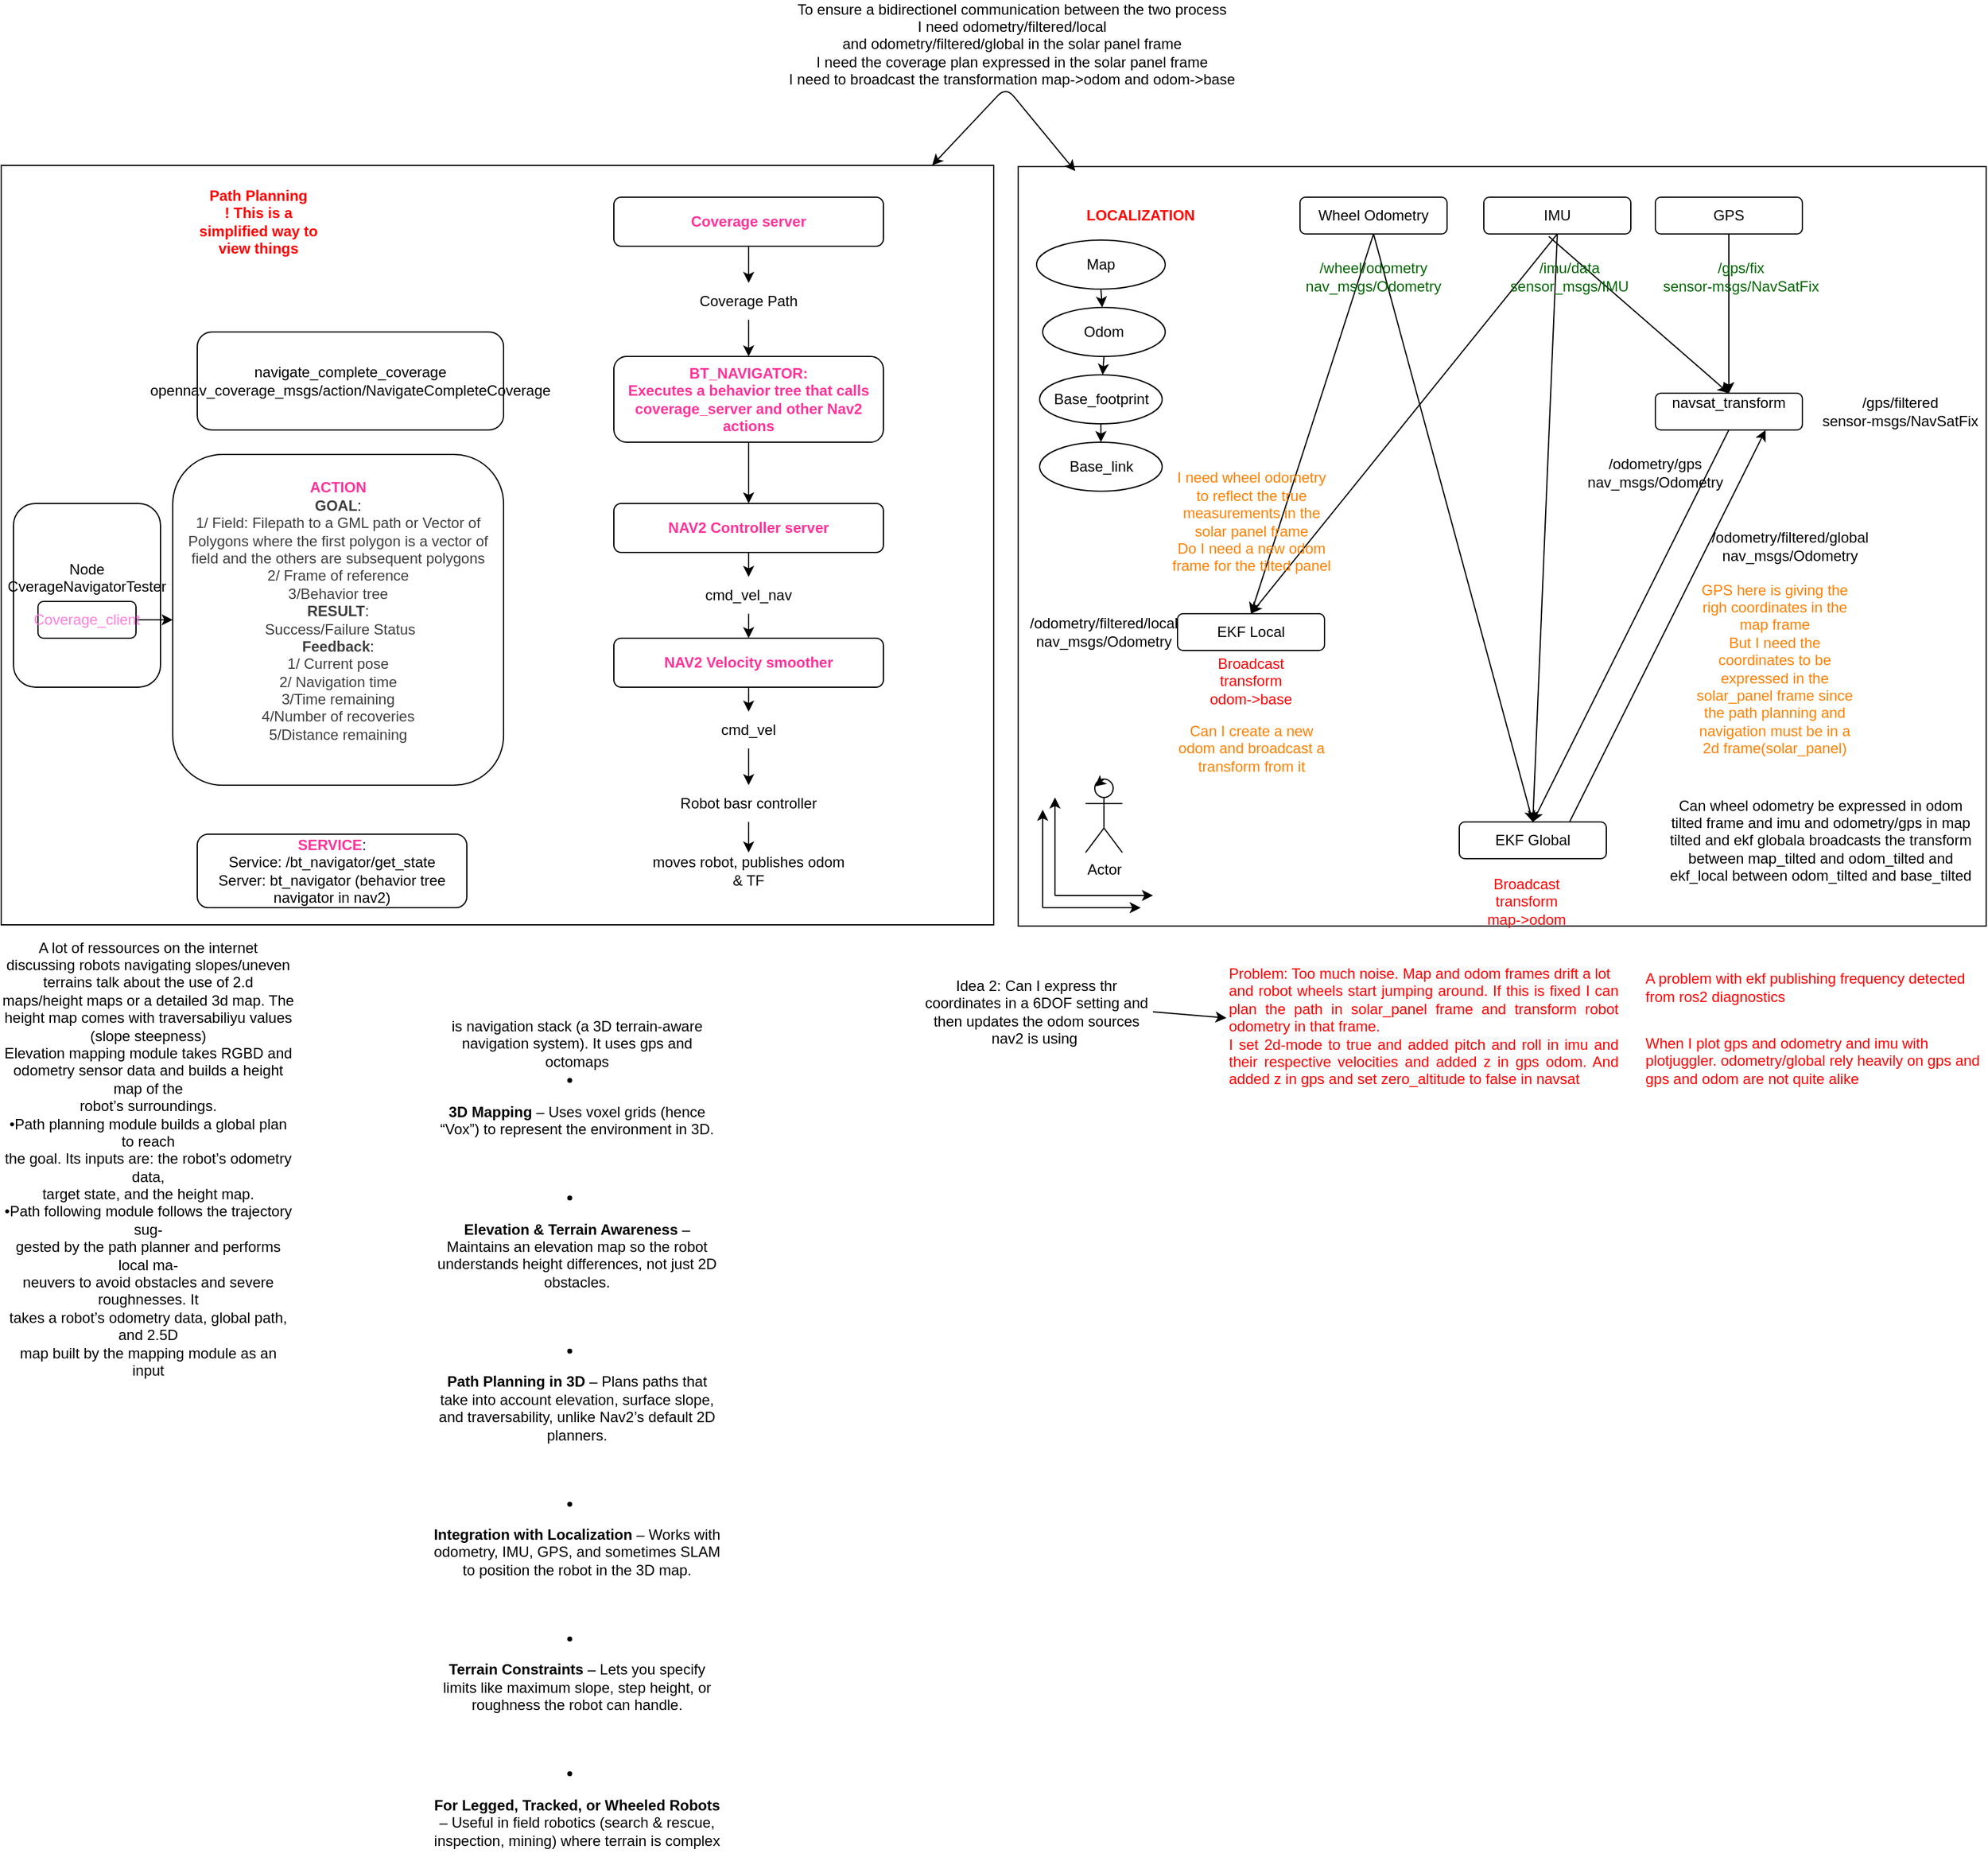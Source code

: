 <mxfile>
    <diagram id="3zLOXqMcMvEkxm14hXJ_" name="Page-1">
        <mxGraphModel dx="2293" dy="656" grid="1" gridSize="10" guides="1" tooltips="1" connect="1" arrows="1" fold="1" page="1" pageScale="1" pageWidth="850" pageHeight="1100" math="0" shadow="0">
            <root>
                <mxCell id="0"/>
                <mxCell id="1" parent="0"/>
                <mxCell id="36" value="" style="rounded=0;whiteSpace=wrap;html=1;shadow=0;" parent="1" vertex="1">
                    <mxGeometry x="-110" y="185" width="790" height="620" as="geometry"/>
                </mxCell>
                <mxCell id="13" style="edgeStyle=none;html=1;exitX=0.5;exitY=1;exitDx=0;exitDy=0;entryX=0.5;entryY=0;entryDx=0;entryDy=0;" parent="1" source="2" target="6" edge="1">
                    <mxGeometry relative="1" as="geometry"/>
                </mxCell>
                <mxCell id="2" value="navsat_transform&lt;div&gt;&lt;br&gt;&lt;/div&gt;" style="rounded=1;whiteSpace=wrap;html=1;" parent="1" vertex="1">
                    <mxGeometry x="410" y="370" width="120" height="30" as="geometry"/>
                </mxCell>
                <mxCell id="3" value="&lt;div&gt;GPS&lt;/div&gt;" style="rounded=1;whiteSpace=wrap;html=1;" parent="1" vertex="1">
                    <mxGeometry x="410" y="210" width="120" height="30" as="geometry"/>
                </mxCell>
                <mxCell id="15" style="edgeStyle=none;html=1;exitX=0.5;exitY=1;exitDx=0;exitDy=0;entryX=0.5;entryY=0;entryDx=0;entryDy=0;" parent="1" source="4" target="6" edge="1">
                    <mxGeometry relative="1" as="geometry"/>
                </mxCell>
                <mxCell id="19" style="edgeStyle=none;html=1;exitX=0.5;exitY=1;exitDx=0;exitDy=0;entryX=0.5;entryY=0;entryDx=0;entryDy=0;" parent="1" source="4" target="17" edge="1">
                    <mxGeometry relative="1" as="geometry">
                        <mxPoint x="160" y="520" as="targetPoint"/>
                    </mxGeometry>
                </mxCell>
                <mxCell id="4" value="&lt;div&gt;IMU&lt;/div&gt;" style="rounded=1;whiteSpace=wrap;html=1;" parent="1" vertex="1">
                    <mxGeometry x="270" y="210" width="120" height="30" as="geometry"/>
                </mxCell>
                <mxCell id="14" style="edgeStyle=none;html=1;exitX=0.5;exitY=1;exitDx=0;exitDy=0;entryX=0.5;entryY=0;entryDx=0;entryDy=0;" parent="1" source="5" target="6" edge="1">
                    <mxGeometry relative="1" as="geometry">
                        <mxPoint x="220" y="490" as="targetPoint"/>
                    </mxGeometry>
                </mxCell>
                <mxCell id="18" style="edgeStyle=none;html=1;exitX=0.5;exitY=1;exitDx=0;exitDy=0;entryX=0.5;entryY=0;entryDx=0;entryDy=0;" parent="1" source="5" target="17" edge="1">
                    <mxGeometry relative="1" as="geometry"/>
                </mxCell>
                <mxCell id="5" value="&lt;div&gt;Wheel Odometry&lt;/div&gt;" style="rounded=1;whiteSpace=wrap;html=1;" parent="1" vertex="1">
                    <mxGeometry x="120" y="210" width="120" height="30" as="geometry"/>
                </mxCell>
                <mxCell id="24" style="edgeStyle=none;html=1;exitX=0.75;exitY=0;exitDx=0;exitDy=0;entryX=0.75;entryY=1;entryDx=0;entryDy=0;" parent="1" source="6" target="2" edge="1">
                    <mxGeometry relative="1" as="geometry"/>
                </mxCell>
                <mxCell id="6" value="&lt;div&gt;EKF Global&lt;/div&gt;" style="rounded=1;whiteSpace=wrap;html=1;" parent="1" vertex="1">
                    <mxGeometry x="250" y="720" width="120" height="30" as="geometry"/>
                </mxCell>
                <mxCell id="10" style="edgeStyle=none;html=1;exitX=0.5;exitY=1;exitDx=0;exitDy=0;" parent="1" source="3" target="2" edge="1">
                    <mxGeometry relative="1" as="geometry"/>
                </mxCell>
                <mxCell id="7" value="/gps/fix&lt;div&gt;sensor-msgs/NavSatFix&lt;/div&gt;" style="text;html=1;align=center;verticalAlign=middle;whiteSpace=wrap;rounded=0;fontColor=#006600;" parent="1" vertex="1">
                    <mxGeometry x="410" y="260" width="140" height="30" as="geometry"/>
                </mxCell>
                <mxCell id="9" value="" style="endArrow=classic;html=1;exitX=0.442;exitY=1.067;exitDx=0;exitDy=0;exitPerimeter=0;entryX=0.5;entryY=0;entryDx=0;entryDy=0;" parent="1" source="4" target="2" edge="1">
                    <mxGeometry width="50" height="50" relative="1" as="geometry">
                        <mxPoint x="420" y="350" as="sourcePoint"/>
                        <mxPoint x="470" y="300" as="targetPoint"/>
                    </mxGeometry>
                </mxCell>
                <mxCell id="11" value="/imu/data&lt;div&gt;sensor_msgs/IMU&lt;/div&gt;" style="text;html=1;align=center;verticalAlign=middle;whiteSpace=wrap;rounded=0;fontColor=#006600;" parent="1" vertex="1">
                    <mxGeometry x="270" y="260" width="140" height="30" as="geometry"/>
                </mxCell>
                <mxCell id="16" value="/wheel/odometry&lt;div&gt;nav_msgs/Odometry&lt;/div&gt;" style="text;html=1;align=center;verticalAlign=middle;whiteSpace=wrap;rounded=0;fontColor=#006600;" parent="1" vertex="1">
                    <mxGeometry x="110" y="260" width="140" height="30" as="geometry"/>
                </mxCell>
                <mxCell id="17" value="&lt;div&gt;EKF Local&lt;/div&gt;" style="rounded=1;whiteSpace=wrap;html=1;" parent="1" vertex="1">
                    <mxGeometry x="20" y="550" width="120" height="30" as="geometry"/>
                </mxCell>
                <mxCell id="20" value="&lt;font style=&quot;color: rgb(255, 0, 0);&quot;&gt;Broadcast transform&lt;/font&gt;&lt;div&gt;&lt;font style=&quot;color: rgb(255, 0, 0);&quot;&gt;odom-&amp;gt;base&lt;/font&gt;&lt;/div&gt;" style="text;html=1;align=center;verticalAlign=middle;whiteSpace=wrap;rounded=0;fontColor=#FF0000;" parent="1" vertex="1">
                    <mxGeometry x="25" y="590" width="110" height="30" as="geometry"/>
                </mxCell>
                <mxCell id="21" value="&lt;font style=&quot;color: rgb(255, 0, 0);&quot;&gt;Broadcast transform&lt;/font&gt;&lt;div&gt;&lt;font style=&quot;color: rgb(255, 0, 0);&quot;&gt;map-&amp;gt;odom&lt;/font&gt;&lt;/div&gt;" style="text;html=1;align=center;verticalAlign=middle;whiteSpace=wrap;rounded=0;fontColor=#FF0000;" parent="1" vertex="1">
                    <mxGeometry x="250" y="770" width="110" height="30" as="geometry"/>
                </mxCell>
                <mxCell id="22" value="/odometry/gps&lt;div&gt;nav_msgs/Odometry&lt;/div&gt;" style="text;html=1;align=center;verticalAlign=middle;whiteSpace=wrap;rounded=0;" parent="1" vertex="1">
                    <mxGeometry x="380" y="420" width="60" height="30" as="geometry"/>
                </mxCell>
                <mxCell id="23" value="/odometry/filtered/global&lt;div&gt;nav_msgs/Odometry&lt;/div&gt;" style="text;html=1;align=center;verticalAlign=middle;whiteSpace=wrap;rounded=0;" parent="1" vertex="1">
                    <mxGeometry x="490" y="480" width="60" height="30" as="geometry"/>
                </mxCell>
                <mxCell id="27" value="/gps/filtered&lt;div&gt;sensor-msgs/NavSatFix&lt;/div&gt;" style="text;html=1;align=center;verticalAlign=middle;whiteSpace=wrap;rounded=0;" parent="1" vertex="1">
                    <mxGeometry x="540" y="370" width="140" height="30" as="geometry"/>
                </mxCell>
                <mxCell id="28" value="/odometry/filtered/local&lt;div&gt;nav_msgs/Odometry&lt;/div&gt;" style="text;html=1;align=center;verticalAlign=middle;whiteSpace=wrap;rounded=0;" parent="1" vertex="1">
                    <mxGeometry x="-110" y="550" width="140" height="30" as="geometry"/>
                </mxCell>
                <mxCell id="31" value="" style="group" parent="1" vertex="1" connectable="0">
                    <mxGeometry x="-90" y="710" width="90" height="80" as="geometry"/>
                </mxCell>
                <mxCell id="29" value="" style="endArrow=classic;html=1;movable=1;resizable=1;rotatable=1;deletable=1;editable=1;locked=0;connectable=1;" parent="31" edge="1">
                    <mxGeometry width="50" height="50" relative="1" as="geometry">
                        <mxPoint y="80" as="sourcePoint"/>
                        <mxPoint as="targetPoint"/>
                    </mxGeometry>
                </mxCell>
                <mxCell id="30" value="" style="endArrow=classic;html=1;movable=1;resizable=1;rotatable=1;deletable=1;editable=1;locked=0;connectable=1;" parent="31" edge="1">
                    <mxGeometry width="50" height="50" relative="1" as="geometry">
                        <mxPoint y="80" as="sourcePoint"/>
                        <mxPoint x="80" y="80" as="targetPoint"/>
                    </mxGeometry>
                </mxCell>
                <mxCell id="32" value="" style="group" parent="31" vertex="1" connectable="0">
                    <mxGeometry x="10" y="-10" width="80" height="80" as="geometry"/>
                </mxCell>
                <mxCell id="33" value="" style="endArrow=classic;html=1;movable=1;resizable=1;rotatable=1;deletable=1;editable=1;locked=0;connectable=1;" parent="32" edge="1">
                    <mxGeometry width="50" height="50" relative="1" as="geometry">
                        <mxPoint y="80" as="sourcePoint"/>
                        <mxPoint as="targetPoint"/>
                    </mxGeometry>
                </mxCell>
                <mxCell id="34" value="" style="endArrow=classic;html=1;movable=1;resizable=1;rotatable=1;deletable=1;editable=1;locked=0;connectable=1;" parent="32" edge="1">
                    <mxGeometry width="50" height="50" relative="1" as="geometry">
                        <mxPoint y="80" as="sourcePoint"/>
                        <mxPoint x="80" y="80" as="targetPoint"/>
                    </mxGeometry>
                </mxCell>
                <mxCell id="35" value="Can wheel odometry be expressed in odom tilted frame and imu and odometry/gps in map tilted and ekf globala broadcasts the transform between map_tilted and odom_tilted and ekf_local between odom_tilted and base_tilted" style="text;html=1;align=center;verticalAlign=middle;whiteSpace=wrap;rounded=0;" parent="1" vertex="1">
                    <mxGeometry x="420" y="720" width="250" height="30" as="geometry"/>
                </mxCell>
                <mxCell id="37" value="LOCALIZATION" style="text;html=1;align=center;verticalAlign=middle;whiteSpace=wrap;rounded=0;fontStyle=1;fontColor=#FF0000;" parent="1" vertex="1">
                    <mxGeometry x="-40" y="210" width="60" height="30" as="geometry"/>
                </mxCell>
                <mxCell id="54" value="Actor" style="shape=umlActor;verticalLabelPosition=bottom;verticalAlign=top;html=1;outlineConnect=0;" parent="1" vertex="1">
                    <mxGeometry x="-55" y="685" width="30" height="60" as="geometry"/>
                </mxCell>
                <mxCell id="55" value="" style="rounded=0;whiteSpace=wrap;html=1;shadow=0;" parent="1" vertex="1">
                    <mxGeometry x="-940" y="184" width="810" height="620" as="geometry"/>
                </mxCell>
                <mxCell id="56" value="Path Planning&lt;div&gt;! This is a simplified way to view things&lt;/div&gt;" style="text;html=1;align=center;verticalAlign=middle;whiteSpace=wrap;rounded=0;fontStyle=1;fontColor=#FF0000;" parent="1" vertex="1">
                    <mxGeometry x="-780" y="215" width="100" height="30" as="geometry"/>
                </mxCell>
                <mxCell id="59" value="&lt;div&gt;navigate_complete_coverage&lt;/div&gt;&lt;div&gt;opennav_coverage_msgs/action/NavigateCompleteCoverage&lt;/div&gt;" style="rounded=1;whiteSpace=wrap;html=1;" parent="1" vertex="1">
                    <mxGeometry x="-780" y="320" width="250" height="80" as="geometry"/>
                </mxCell>
                <mxCell id="60" value="&lt;div&gt;&lt;b&gt;&lt;font style=&quot;color: rgb(255, 51, 153);&quot;&gt;SERVICE&lt;/font&gt;&lt;/b&gt;:&lt;/div&gt;&lt;div&gt;Service: /bt_navigator/get_state&lt;/div&gt;&lt;div&gt;Server: bt_navigator (behavior tree navigator in nav2)&lt;/div&gt;" style="rounded=1;whiteSpace=wrap;html=1;" parent="1" vertex="1">
                    <mxGeometry x="-780" y="730" width="220" height="60" as="geometry"/>
                </mxCell>
                <mxCell id="77" value="&lt;b&gt;&lt;font style=&quot;color: rgb(255, 51, 153);&quot;&gt;ACTION&lt;/font&gt;&lt;/b&gt;&lt;div&gt;&lt;b style=&quot;color: rgb(63, 63, 63); scrollbar-color: rgb(226, 226, 226) rgb(251, 251, 251);&quot;&gt;GOAL&lt;/b&gt;&lt;span style=&quot;color: rgb(0, 0, 0);&quot;&gt;:&lt;/span&gt;&lt;div style=&quot;color: rgb(63, 63, 63); scrollbar-color: rgb(226, 226, 226) rgb(251, 251, 251);&quot;&gt;1/ Field: Filepath to a GML path or Vector of Polygons where the first polygon is a vector of field and the others are subsequent polygons&lt;/div&gt;&lt;div style=&quot;color: rgb(63, 63, 63); scrollbar-color: rgb(226, 226, 226) rgb(251, 251, 251);&quot;&gt;2/ Frame of reference&lt;/div&gt;&lt;div style=&quot;color: rgb(63, 63, 63); scrollbar-color: rgb(226, 226, 226) rgb(251, 251, 251);&quot;&gt;3/Behavior tree&lt;/div&gt;&lt;/div&gt;&lt;div style=&quot;color: rgb(63, 63, 63); scrollbar-color: rgb(226, 226, 226) rgb(251, 251, 251);&quot;&gt;&lt;b style=&quot;color: rgb(63, 63, 63); scrollbar-color: rgb(226, 226, 226) rgb(251, 251, 251);&quot;&gt;RESULT&lt;/b&gt;&lt;span style=&quot;color: rgb(0, 0, 0);&quot;&gt;:&lt;/span&gt;&lt;div style=&quot;color: rgb(63, 63, 63); scrollbar-color: rgb(226, 226, 226) rgb(251, 251, 251);&quot;&gt;&amp;nbsp;Success/Failure Status&lt;/div&gt;&lt;div style=&quot;color: rgb(63, 63, 63); scrollbar-color: rgb(226, 226, 226) rgb(251, 251, 251);&quot;&gt;&lt;b style=&quot;color: rgb(63, 63, 63); scrollbar-color: rgb(226, 226, 226) rgb(251, 251, 251);&quot;&gt;Feedback&lt;/b&gt;&lt;span style=&quot;color: rgb(0, 0, 0);&quot;&gt;:&lt;/span&gt;&lt;div style=&quot;color: rgb(63, 63, 63); scrollbar-color: rgb(226, 226, 226) rgb(251, 251, 251);&quot;&gt;1/ Current pose&lt;/div&gt;&lt;div style=&quot;color: rgb(63, 63, 63); scrollbar-color: rgb(226, 226, 226) rgb(251, 251, 251);&quot;&gt;2/ Navigation time&lt;/div&gt;&lt;div style=&quot;color: rgb(63, 63, 63); scrollbar-color: rgb(226, 226, 226) rgb(251, 251, 251);&quot;&gt;3/Time remaining&lt;/div&gt;&lt;div style=&quot;color: rgb(63, 63, 63); scrollbar-color: rgb(226, 226, 226) rgb(251, 251, 251);&quot;&gt;4/Number of recoveries&lt;/div&gt;&lt;div style=&quot;color: rgb(63, 63, 63); scrollbar-color: rgb(226, 226, 226) rgb(251, 251, 251);&quot;&gt;5/Distance remaining&lt;/div&gt;&lt;/div&gt;&lt;div style=&quot;color: rgb(63, 63, 63); scrollbar-color: rgb(226, 226, 226) rgb(251, 251, 251);&quot;&gt;&lt;br&gt;&lt;/div&gt;&lt;/div&gt;" style="whiteSpace=wrap;html=1;aspect=fixed;rounded=1;" parent="1" vertex="1">
                    <mxGeometry x="-800" y="420" width="270" height="270" as="geometry"/>
                </mxCell>
                <mxCell id="79" value="&lt;div&gt;Node CverageNavigatorTester&lt;/div&gt;&lt;div&gt;&lt;br&gt;&lt;/div&gt;&lt;div&gt;&lt;br&gt;&lt;/div&gt;" style="rounded=1;whiteSpace=wrap;html=1;" parent="1" vertex="1">
                    <mxGeometry x="-930" y="460" width="120" height="150" as="geometry"/>
                </mxCell>
                <mxCell id="81" style="edgeStyle=none;html=1;exitX=1;exitY=0.5;exitDx=0;exitDy=0;" parent="1" source="80" target="77" edge="1">
                    <mxGeometry relative="1" as="geometry"/>
                </mxCell>
                <mxCell id="80" value="&lt;font color=&quot;#ff7edb&quot;&gt;Coverage_client&lt;/font&gt;" style="rounded=1;whiteSpace=wrap;html=1;" parent="1" vertex="1">
                    <mxGeometry x="-910" y="540" width="80" height="30" as="geometry"/>
                </mxCell>
                <mxCell id="84" style="edgeStyle=none;html=1;exitX=0.5;exitY=1;exitDx=0;exitDy=0;" parent="1" source="82" target="83" edge="1">
                    <mxGeometry relative="1" as="geometry"/>
                </mxCell>
                <mxCell id="82" value="&lt;div&gt;&lt;b&gt;&lt;font style=&quot;color: rgb(255, 51, 153);&quot;&gt;NAV2 Controller server&lt;/font&gt;&lt;/b&gt;&lt;/div&gt;" style="rounded=1;whiteSpace=wrap;html=1;" parent="1" vertex="1">
                    <mxGeometry x="-440" y="460" width="220" height="40" as="geometry"/>
                </mxCell>
                <mxCell id="86" style="edgeStyle=none;html=1;exitX=0.5;exitY=1;exitDx=0;exitDy=0;entryX=0.5;entryY=0;entryDx=0;entryDy=0;" parent="1" source="83" target="85" edge="1">
                    <mxGeometry relative="1" as="geometry"/>
                </mxCell>
                <mxCell id="83" value="cmd_vel_nav" style="text;html=1;align=center;verticalAlign=middle;whiteSpace=wrap;rounded=0;" parent="1" vertex="1">
                    <mxGeometry x="-400" y="520" width="140" height="30" as="geometry"/>
                </mxCell>
                <mxCell id="88" style="edgeStyle=none;html=1;exitX=0.5;exitY=1;exitDx=0;exitDy=0;entryX=0.5;entryY=0;entryDx=0;entryDy=0;" parent="1" source="85" target="87" edge="1">
                    <mxGeometry relative="1" as="geometry"/>
                </mxCell>
                <mxCell id="85" value="&lt;div&gt;&lt;b&gt;&lt;font style=&quot;color: rgb(255, 51, 153);&quot;&gt;NAV2 Velocity smoother&lt;/font&gt;&lt;/b&gt;&lt;/div&gt;" style="rounded=1;whiteSpace=wrap;html=1;" parent="1" vertex="1">
                    <mxGeometry x="-440" y="570" width="220" height="40" as="geometry"/>
                </mxCell>
                <mxCell id="97" style="edgeStyle=none;html=1;exitX=0.5;exitY=1;exitDx=0;exitDy=0;entryX=0.5;entryY=0;entryDx=0;entryDy=0;" parent="1" source="87" target="96" edge="1">
                    <mxGeometry relative="1" as="geometry"/>
                </mxCell>
                <mxCell id="87" value="cmd_vel" style="text;html=1;align=center;verticalAlign=middle;whiteSpace=wrap;rounded=0;" parent="1" vertex="1">
                    <mxGeometry x="-400" y="630" width="140" height="30" as="geometry"/>
                </mxCell>
                <mxCell id="93" style="edgeStyle=none;html=1;exitX=0.5;exitY=1;exitDx=0;exitDy=0;entryX=0.5;entryY=0;entryDx=0;entryDy=0;" parent="1" source="89" target="92" edge="1">
                    <mxGeometry relative="1" as="geometry"/>
                </mxCell>
                <mxCell id="89" value="&lt;div&gt;&lt;b&gt;&lt;font style=&quot;color: rgb(255, 51, 153);&quot;&gt;Coverage server&lt;/font&gt;&lt;/b&gt;&lt;/div&gt;" style="rounded=1;whiteSpace=wrap;html=1;" parent="1" vertex="1">
                    <mxGeometry x="-440" y="210" width="220" height="40" as="geometry"/>
                </mxCell>
                <mxCell id="95" style="edgeStyle=none;html=1;exitX=0.5;exitY=1;exitDx=0;exitDy=0;" parent="1" source="90" target="82" edge="1">
                    <mxGeometry relative="1" as="geometry"/>
                </mxCell>
                <mxCell id="90" value="&lt;div&gt;&lt;b&gt;&lt;font style=&quot;color: rgb(255, 51, 153);&quot;&gt;BT_NAVIGATOR:&lt;/font&gt;&lt;/b&gt;&lt;/div&gt;&lt;div&gt;&lt;b&gt;&lt;font style=&quot;color: rgb(255, 51, 153);&quot;&gt;Executes a behavior tree that calls coverage_server and other Nav2 actions&lt;/font&gt;&lt;/b&gt;&lt;/div&gt;" style="rounded=1;whiteSpace=wrap;html=1;" parent="1" vertex="1">
                    <mxGeometry x="-440" y="340" width="220" height="70" as="geometry"/>
                </mxCell>
                <mxCell id="94" style="edgeStyle=none;html=1;exitX=0.5;exitY=1;exitDx=0;exitDy=0;entryX=0.5;entryY=0;entryDx=0;entryDy=0;" parent="1" source="92" target="90" edge="1">
                    <mxGeometry relative="1" as="geometry"/>
                </mxCell>
                <mxCell id="92" value="Coverage Path" style="text;html=1;align=center;verticalAlign=middle;whiteSpace=wrap;rounded=0;" parent="1" vertex="1">
                    <mxGeometry x="-400" y="280" width="140" height="30" as="geometry"/>
                </mxCell>
                <mxCell id="99" style="edgeStyle=none;html=1;exitX=0.5;exitY=1;exitDx=0;exitDy=0;entryX=0.5;entryY=0;entryDx=0;entryDy=0;" parent="1" source="96" target="98" edge="1">
                    <mxGeometry relative="1" as="geometry"/>
                </mxCell>
                <mxCell id="96" value="Robot basr controller" style="text;html=1;align=center;verticalAlign=middle;whiteSpace=wrap;rounded=0;" parent="1" vertex="1">
                    <mxGeometry x="-400" y="690" width="140" height="30" as="geometry"/>
                </mxCell>
                <mxCell id="98" value="moves robot, publishes odom &amp;amp; TF" style="text;html=1;align=center;verticalAlign=middle;whiteSpace=wrap;rounded=0;" parent="1" vertex="1">
                    <mxGeometry x="-415" y="745" width="170" height="30" as="geometry"/>
                </mxCell>
                <mxCell id="100" value="To ensure a bidirectionel communication between the two process&lt;div&gt;I need odometry/filtered/local&lt;/div&gt;&lt;div&gt;and odometry/filtered/global in the solar panel frame&lt;/div&gt;&lt;div&gt;I need the coverage plan expressed in the solar panel frame&lt;/div&gt;&lt;div&gt;I need to broadcast the transformation map-&amp;gt;odom and odom-&amp;gt;base&lt;/div&gt;" style="text;html=1;align=center;verticalAlign=middle;whiteSpace=wrap;rounded=0;" parent="1" vertex="1">
                    <mxGeometry x="-415" y="80" width="600" height="10" as="geometry"/>
                </mxCell>
                <mxCell id="101" value="" style="endArrow=classic;startArrow=classic;html=1;entryX=0.059;entryY=0.006;entryDx=0;entryDy=0;entryPerimeter=0;exitX=0.938;exitY=0;exitDx=0;exitDy=0;exitPerimeter=0;" parent="1" source="55" target="36" edge="1">
                    <mxGeometry width="50" height="50" relative="1" as="geometry">
                        <mxPoint x="-170" y="194" as="sourcePoint"/>
                        <mxPoint x="-70" y="180" as="targetPoint"/>
                        <Array as="points">
                            <mxPoint x="-120" y="120"/>
                        </Array>
                    </mxGeometry>
                </mxCell>
                <mxCell id="102" value="&lt;font style=&quot;color: rgb(255, 128, 0);&quot;&gt;I need wheel odometry to reflect the true measurements in the solar panel frame&lt;/font&gt;&lt;div&gt;&lt;font style=&quot;color: rgb(255, 128, 0);&quot;&gt;Do I need a new odom frame for the tilted panel&lt;/font&gt;&lt;/div&gt;" style="text;html=1;align=center;verticalAlign=middle;whiteSpace=wrap;rounded=0;fontColor=#FF3333;" parent="1" vertex="1">
                    <mxGeometry x="12.5" y="450" width="135" height="50" as="geometry"/>
                </mxCell>
                <mxCell id="109" style="edgeStyle=none;html=1;exitX=0.5;exitY=1;exitDx=0;exitDy=0;" parent="1" source="105" target="106" edge="1">
                    <mxGeometry relative="1" as="geometry"/>
                </mxCell>
                <mxCell id="105" value="Map" style="ellipse;whiteSpace=wrap;html=1;" parent="1" vertex="1">
                    <mxGeometry x="-95" y="245" width="105" height="40" as="geometry"/>
                </mxCell>
                <mxCell id="110" style="edgeStyle=none;html=1;exitX=0.5;exitY=1;exitDx=0;exitDy=0;" parent="1" source="106" target="107" edge="1">
                    <mxGeometry relative="1" as="geometry"/>
                </mxCell>
                <mxCell id="106" value="Odom" style="ellipse;whiteSpace=wrap;html=1;" parent="1" vertex="1">
                    <mxGeometry x="-90" y="300" width="100" height="40" as="geometry"/>
                </mxCell>
                <mxCell id="111" style="edgeStyle=none;html=1;exitX=0.5;exitY=1;exitDx=0;exitDy=0;entryX=0.5;entryY=0;entryDx=0;entryDy=0;" parent="1" source="107" target="108" edge="1">
                    <mxGeometry relative="1" as="geometry"/>
                </mxCell>
                <mxCell id="107" value="Base_footprint" style="ellipse;whiteSpace=wrap;html=1;" parent="1" vertex="1">
                    <mxGeometry x="-92.5" y="355" width="100" height="40" as="geometry"/>
                </mxCell>
                <mxCell id="108" value="Base_link" style="ellipse;whiteSpace=wrap;html=1;" parent="1" vertex="1">
                    <mxGeometry x="-92.5" y="410" width="100" height="40" as="geometry"/>
                </mxCell>
                <mxCell id="113" value="&lt;font style=&quot;color: rgb(255, 128, 0);&quot;&gt;Can I create a new odom and broadcast a transform from it&lt;/font&gt;" style="text;html=1;align=center;verticalAlign=middle;whiteSpace=wrap;rounded=0;fontColor=#FF3333;" parent="1" vertex="1">
                    <mxGeometry x="12.5" y="635" width="135" height="50" as="geometry"/>
                </mxCell>
                <mxCell id="114" style="edgeStyle=none;html=1;exitX=0.5;exitY=0;exitDx=0;exitDy=0;exitPerimeter=0;entryX=0.25;entryY=0.1;entryDx=0;entryDy=0;entryPerimeter=0;" parent="1" source="54" target="54" edge="1">
                    <mxGeometry relative="1" as="geometry"/>
                </mxCell>
                <mxCell id="116" value="&lt;font style=&quot;color: rgb(255, 128, 0);&quot;&gt;GPS here is giving the righ coordinates in the map frame&lt;/font&gt;&lt;div&gt;&lt;font style=&quot;color: rgb(255, 128, 0);&quot;&gt;But I need the coordinates to be expressed in the solar_panel frame since the path planning and navigation must be in a 2d frame(solar_panel)&lt;/font&gt;&lt;/div&gt;" style="text;html=1;align=center;verticalAlign=middle;whiteSpace=wrap;rounded=0;fontColor=#FF3333;" parent="1" vertex="1">
                    <mxGeometry x="440" y="570" width="135" height="50" as="geometry"/>
                </mxCell>
                <mxCell id="120" style="edgeStyle=none;html=1;exitX=1;exitY=0.5;exitDx=0;exitDy=0;entryX=0;entryY=1;entryDx=0;entryDy=0;" edge="1" parent="1" source="118" target="119">
                    <mxGeometry relative="1" as="geometry">
                        <mxPoint x="60" y="855" as="targetPoint"/>
                    </mxGeometry>
                </mxCell>
                <mxCell id="118" value="&lt;span style=&quot;color: rgb(0, 0, 0);&quot;&gt;Idea 2: Can I express thr coordinates in a 6DOF setting and then updates the odom sources nav2 is using&amp;nbsp;&lt;/span&gt;" style="text;html=1;align=center;verticalAlign=middle;whiteSpace=wrap;rounded=0;" parent="1" vertex="1">
                    <mxGeometry x="-190" y="860" width="190" height="30" as="geometry"/>
                </mxCell>
                <mxCell id="119" value="&lt;div style=&quot;text-align: justify;&quot;&gt;&lt;span style=&quot;background-color: light-dark(rgb(251, 251, 251), rgb(21, 21, 21)); text-align: center;&quot;&gt;&lt;font style=&quot;color: rgb(255, 0, 0);&quot;&gt;Problem: Too much noise. Map and odom frames drift a lot&lt;/font&gt;&lt;/span&gt;&lt;/div&gt;&lt;div style=&quot;text-align: justify;&quot;&gt;&lt;span style=&quot;font-family: Helvetica; font-size: 12px; font-style: normal; font-variant-ligatures: normal; font-variant-caps: normal; font-weight: 400; letter-spacing: normal; orphans: 2; text-align: center; text-indent: 0px; text-transform: none; widows: 2; word-spacing: 0px; -webkit-text-stroke-width: 0px; white-space: normal; background-color: rgb(251, 251, 251); text-decoration-thickness: initial; text-decoration-style: initial; text-decoration-color: initial; float: none; display: inline !important;&quot;&gt;&lt;font style=&quot;color: rgb(255, 0, 0);&quot;&gt;and robot wheels start jumping around. If this is fixed I can plan the path in solar_panel frame and transform robot odometry in that frame.&lt;/font&gt;&lt;/span&gt;&lt;/div&gt;&lt;div style=&quot;text-align: justify;&quot;&gt;&lt;span style=&quot;font-style: normal; font-variant-ligatures: normal; font-variant-caps: normal; font-weight: 400; letter-spacing: normal; orphans: 2; text-align: center; text-indent: 0px; text-transform: none; widows: 2; word-spacing: 0px; -webkit-text-stroke-width: 0px; text-decoration-thickness: initial; text-decoration-style: initial; text-decoration-color: initial; float: none; background-color: rgb(251, 251, 251); display: inline !important;&quot;&gt;&lt;font style=&quot;font-family: Helvetica; font-size: 12px; white-space: normal; background-color: light-dark(rgb(251, 251, 251), rgb(21, 21, 21)); color: rgb(255, 0, 0);&quot;&gt;I set 2d-mode to true and added pitch and roll in imu and their respective velocities and added z in gps odom. And added z in gps and set zero_altitude to false in navsat&lt;/font&gt;&lt;/span&gt;&lt;/div&gt;" style="text;whiteSpace=wrap;html=1;fontColor=#FF0000;" vertex="1" parent="1">
                    <mxGeometry x="60" y="830" width="320" height="50" as="geometry"/>
                </mxCell>
                <mxCell id="121" value="&lt;font style=&quot;color: rgb(255, 0, 0);&quot;&gt;A problem with ekf publishing frequency detected from ros2 diagnostics&lt;/font&gt;" style="text;html=1;align=left;verticalAlign=middle;whiteSpace=wrap;rounded=0;" vertex="1" parent="1">
                    <mxGeometry x="400" y="840" width="280" height="30" as="geometry"/>
                </mxCell>
                <mxCell id="123" value="&lt;font color=&quot;#ff0000&quot;&gt;When I plot gps and odometry and imu with plotjuggler. odometry/global rely heavily on gps and gps and odom are not quite alike&lt;/font&gt;" style="text;html=1;align=left;verticalAlign=middle;whiteSpace=wrap;rounded=0;" vertex="1" parent="1">
                    <mxGeometry x="400" y="900" width="280" height="30" as="geometry"/>
                </mxCell>
                <mxCell id="124" value="A lot of ressources on the internet discussing robots navigating slopes/uneven terrains talk about the use of 2.d maps/height maps or a detailed 3d map. The height map comes with traversabiliyu values (slope steepness)&lt;div&gt;&lt;div class=&quot;t m0 x15 h6 yb8 ff7 fs1 fc0 sc0 ls45&quot;&gt;&lt;span class=&quot;ff3 ls7 ws9c&quot;&gt;Elevation&lt;span class=&quot;_&quot;&gt; &lt;/span&gt;mapping&lt;span class=&quot;_&quot;&gt; &lt;/span&gt;&lt;span class=&quot;ff8 ws9d&quot;&gt;module&lt;span class=&quot;_&quot;&gt; &lt;/span&gt;takes&lt;span class=&quot;_&quot;&gt; &lt;/span&gt;RGBD&lt;span class=&quot;_&quot;&gt; &lt;/span&gt;and&lt;/span&gt;&lt;/span&gt;&lt;/div&gt;&lt;div class=&quot;t m0 x16 h6 yb9 ff8 fs1 fc0 sc0 ls7 ws9e&quot;&gt;odometry&lt;span class=&quot;_&quot;&gt; &lt;/span&gt;sensor&lt;span class=&quot;_&quot;&gt; &lt;/span&gt;data&lt;span class=&quot;_&quot;&gt; &lt;/span&gt;and&lt;span class=&quot;_&quot;&gt; &lt;/span&gt;builds&lt;span class=&quot;_&quot;&gt; &lt;/span&gt;a&lt;span class=&quot;_&quot;&gt; &lt;/span&gt;height&lt;span class=&quot;_&quot;&gt; &lt;/span&gt;map&lt;span class=&quot;_&quot;&gt; &lt;/span&gt;of&lt;span class=&quot;_&quot;&gt; &lt;/span&gt;the&lt;/div&gt;&lt;div class=&quot;t m0 x16 h6 yba ff8 fs1 fc0 sc0 ls7 ws12&quot;&gt;robot’s&lt;span class=&quot;_&quot;&gt; &lt;/span&gt;surroundings.&lt;/div&gt;&lt;div class=&quot;t m0 x15 h6 ybb ff7 fs1 fc0 sc0 ls45&quot;&gt;•&lt;span class=&quot;ff3 ls7 ws9f&quot;&gt;Path&lt;span class=&quot;_&quot;&gt; &lt;/span&gt;planning&lt;span class=&quot;_&quot;&gt; &lt;/span&gt;&lt;span class=&quot;ff8 wsa0&quot;&gt;module&lt;span class=&quot;_&quot;&gt; &lt;/span&gt;builds&lt;span class=&quot;_&quot;&gt; &lt;/span&gt;a&lt;span class=&quot;_&quot;&gt; &lt;/span&gt;global&lt;span class=&quot;_&quot;&gt; &lt;/span&gt;plan&lt;span class=&quot;_&quot;&gt; &lt;/span&gt;to&lt;span class=&quot;_&quot;&gt; &lt;/span&gt;reach&lt;/span&gt;&lt;/span&gt;&lt;/div&gt;&lt;div class=&quot;t m0 x16 h6 ybc ff8 fs1 fc0 sc0 ls7 wsa1&quot;&gt;the&lt;span class=&quot;_&quot;&gt; &lt;/span&gt;goal.&lt;span class=&quot;_&quot;&gt; &lt;/span&gt;Its&lt;span class=&quot;_&quot;&gt; &lt;/span&gt;inputs&lt;span class=&quot;_&quot;&gt; &lt;/span&gt;are:&lt;span class=&quot;_&quot;&gt; &lt;/span&gt;the&lt;span class=&quot;_&quot;&gt; &lt;/span&gt;robot’s&lt;span class=&quot;_&quot;&gt; &lt;/span&gt;odometry&lt;span class=&quot;_&quot;&gt; &lt;/span&gt;data,&lt;/div&gt;&lt;div class=&quot;t m0 x16 h6 ybd ff8 fs1 fc0 sc0 ls7 ws12&quot;&gt;target&lt;span class=&quot;_&quot;&gt; &lt;/span&gt;state,&lt;span class=&quot;_&quot;&gt; &lt;/span&gt;and&lt;span class=&quot;_&quot;&gt; &lt;/span&gt;the&lt;span class=&quot;_&quot;&gt; &lt;/span&gt;height&lt;span class=&quot;_&quot;&gt; &lt;/span&gt;map.&lt;/div&gt;&lt;div class=&quot;t m0 x15 h6 ybe ff7 fs1 fc0 sc0 ls45&quot;&gt;•&lt;span class=&quot;ff3 ls7 wsa2&quot;&gt;Path&lt;span class=&quot;_&quot;&gt; &lt;/span&gt;following&lt;span class=&quot;_&quot;&gt; &lt;/span&gt;&lt;span class=&quot;ff8 ws35&quot;&gt;module&lt;span class=&quot;_&quot;&gt; &lt;/span&gt;follows&lt;span class=&quot;_&quot;&gt; &lt;/span&gt;the&lt;span class=&quot;_&quot;&gt; &lt;/span&gt;trajectory&lt;span class=&quot;_&quot;&gt; &lt;/span&gt;sug-&lt;/span&gt;&lt;/span&gt;&lt;/div&gt;&lt;div class=&quot;t m0 x16 h6 ybf ff8 fs1 fc0 sc0 ls7 wsa3&quot;&gt;gested&lt;span class=&quot;_&quot;&gt; &lt;/span&gt;by&lt;span class=&quot;_&quot;&gt; &lt;/span&gt;the&lt;span class=&quot;_&quot;&gt; &lt;/span&gt;path&lt;span class=&quot;_&quot;&gt; &lt;/span&gt;planner&lt;span class=&quot;_&quot;&gt; &lt;/span&gt;and&lt;span class=&quot;_&quot;&gt; &lt;/span&gt;performs&lt;span class=&quot;_&quot;&gt; &lt;/span&gt;local&lt;span class=&quot;_&quot;&gt; &lt;/span&gt;ma-&lt;/div&gt;&lt;div class=&quot;t m0 x16 h6 yc0 ff8 fs1 fc0 sc0 ls7 ws71&quot;&gt;neuvers&lt;span class=&quot;_&quot;&gt; &lt;/span&gt;to&lt;span class=&quot;_&quot;&gt; &lt;/span&gt;av&lt;span class=&quot;_ _0&quot;&gt;&lt;/span&gt;oid&lt;span class=&quot;_&quot;&gt; &lt;/span&gt;obstacles&lt;span class=&quot;_&quot;&gt; &lt;/span&gt;and&lt;span class=&quot;_&quot;&gt; &lt;/span&gt;severe&lt;span class=&quot;_&quot;&gt; &lt;/span&gt;roughnesses.&lt;span class=&quot;_&quot;&gt; &lt;/span&gt;It&lt;/div&gt;&lt;div class=&quot;t m0 x16 h6 yc1 ff8 fs1 fc0 sc0 ls7 wsa4&quot;&gt;takes&lt;span class=&quot;_&quot;&gt; &lt;/span&gt;a&lt;span class=&quot;_&quot;&gt; &lt;/span&gt;robot’s&lt;span class=&quot;_&quot;&gt; &lt;/span&gt;odometry&lt;span class=&quot;_&quot;&gt; &lt;/span&gt;data,&lt;span class=&quot;_&quot;&gt; &lt;/span&gt;global&lt;span class=&quot;_&quot;&gt; &lt;/span&gt;path,&lt;span class=&quot;_&quot;&gt; &lt;/span&gt;and&lt;span class=&quot;_&quot;&gt; &lt;/span&gt;2.5D&lt;/div&gt;&lt;div class=&quot;t m0 x16 h6 yc2 ff8 fs1 fc0 sc0 ls7 ws12&quot;&gt;map&lt;span class=&quot;_&quot;&gt; &lt;/span&gt;built&lt;span class=&quot;_&quot;&gt; &lt;/span&gt;by&lt;span class=&quot;_&quot;&gt; &lt;/span&gt;the&lt;span class=&quot;_&quot;&gt; &lt;/span&gt;mapping&lt;span class=&quot;_&quot;&gt; &lt;/span&gt;module&lt;span class=&quot;_&quot;&gt; &lt;/span&gt;as&lt;span class=&quot;_&quot;&gt; &lt;/span&gt;an&lt;span class=&quot;_&quot;&gt; &lt;/span&gt;input&lt;/div&gt;&lt;/div&gt;" style="text;html=1;align=center;verticalAlign=middle;whiteSpace=wrap;rounded=0;" vertex="1" parent="1">
                    <mxGeometry x="-940" y="980" width="240" height="30" as="geometry"/>
                </mxCell>
                <mxCell id="125" value="is navigation stack (a 3D terrain-aware navigation system). It uses gps and octomaps&lt;div&gt;&lt;li data-end=&quot;288&quot; data-start=&quot;201&quot;&gt;&lt;p data-end=&quot;288&quot; data-start=&quot;203&quot;&gt;&lt;strong data-end=&quot;217&quot; data-start=&quot;203&quot;&gt;3D Mapping&lt;/strong&gt; – Uses voxel grids (hence “Vox”) to represent the environment in 3D.&lt;/p&gt;&lt;br/&gt;&lt;/li&gt;&lt;br/&gt;&lt;li data-end=&quot;423&quot; data-start=&quot;289&quot;&gt;&lt;br/&gt;&lt;p data-end=&quot;423&quot; data-start=&quot;291&quot;&gt;&lt;strong data-end=&quot;324&quot; data-start=&quot;291&quot;&gt;Elevation &amp;amp; Terrain Awareness&lt;/strong&gt; – Maintains an elevation map so the robot understands height differences, not just 2D obstacles.&lt;/p&gt;&lt;br/&gt;&lt;/li&gt;&lt;br/&gt;&lt;li data-end=&quot;569&quot; data-start=&quot;424&quot;&gt;&lt;br/&gt;&lt;p data-end=&quot;569&quot; data-start=&quot;426&quot;&gt;&lt;strong data-end=&quot;449&quot; data-start=&quot;426&quot;&gt;Path Planning in 3D&lt;/strong&gt; – Plans paths that take into account elevation, surface slope, and traversability, unlike Nav2’s default 2D planners.&lt;/p&gt;&lt;br/&gt;&lt;/li&gt;&lt;br/&gt;&lt;li data-end=&quot;696&quot; data-start=&quot;570&quot;&gt;&lt;br/&gt;&lt;p data-end=&quot;696&quot; data-start=&quot;572&quot;&gt;&lt;strong data-end=&quot;605&quot; data-start=&quot;572&quot;&gt;Integration with Localization&lt;/strong&gt; – Works with odometry, IMU, GPS, and sometimes SLAM to position the robot in the 3D map.&lt;/p&gt;&lt;br/&gt;&lt;/li&gt;&lt;br/&gt;&lt;li data-end=&quot;818&quot; data-start=&quot;697&quot;&gt;&lt;br/&gt;&lt;p data-end=&quot;818&quot; data-start=&quot;699&quot;&gt;&lt;strong data-end=&quot;722&quot; data-start=&quot;699&quot;&gt;Terrain Constraints&lt;/strong&gt; – Lets you specify limits like maximum slope, step height, or roughness the robot can handle.&lt;/p&gt;&lt;br/&gt;&lt;/li&gt;&lt;br/&gt;&lt;li data-end=&quot;956&quot; data-start=&quot;819&quot;&gt;&lt;br/&gt;&lt;p data-end=&quot;956&quot; data-start=&quot;821&quot;&gt;&lt;strong data-end=&quot;863&quot; data-start=&quot;821&quot;&gt;For Legged, Tracked, or Wheeled Robots&lt;/strong&gt; – Useful in field robotics (search &amp;amp; rescue, inspection, mining) where terrain is complex&lt;/p&gt;&lt;/li&gt;&lt;/div&gt;" style="text;html=1;align=center;verticalAlign=middle;whiteSpace=wrap;rounded=0;" vertex="1" parent="1">
                    <mxGeometry x="-590" y="1210" width="240" height="30" as="geometry"/>
                </mxCell>
            </root>
        </mxGraphModel>
    </diagram>
</mxfile>